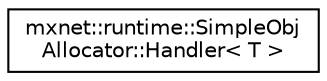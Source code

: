 digraph "Graphical Class Hierarchy"
{
 // LATEX_PDF_SIZE
  edge [fontname="Helvetica",fontsize="10",labelfontname="Helvetica",labelfontsize="10"];
  node [fontname="Helvetica",fontsize="10",shape=record];
  rankdir="LR";
  Node0 [label="mxnet::runtime::SimpleObj\lAllocator::Handler\< T \>",height=0.2,width=0.4,color="black", fillcolor="white", style="filled",URL="$classmxnet_1_1runtime_1_1SimpleObjAllocator_1_1Handler.html",tooltip=" "];
}
